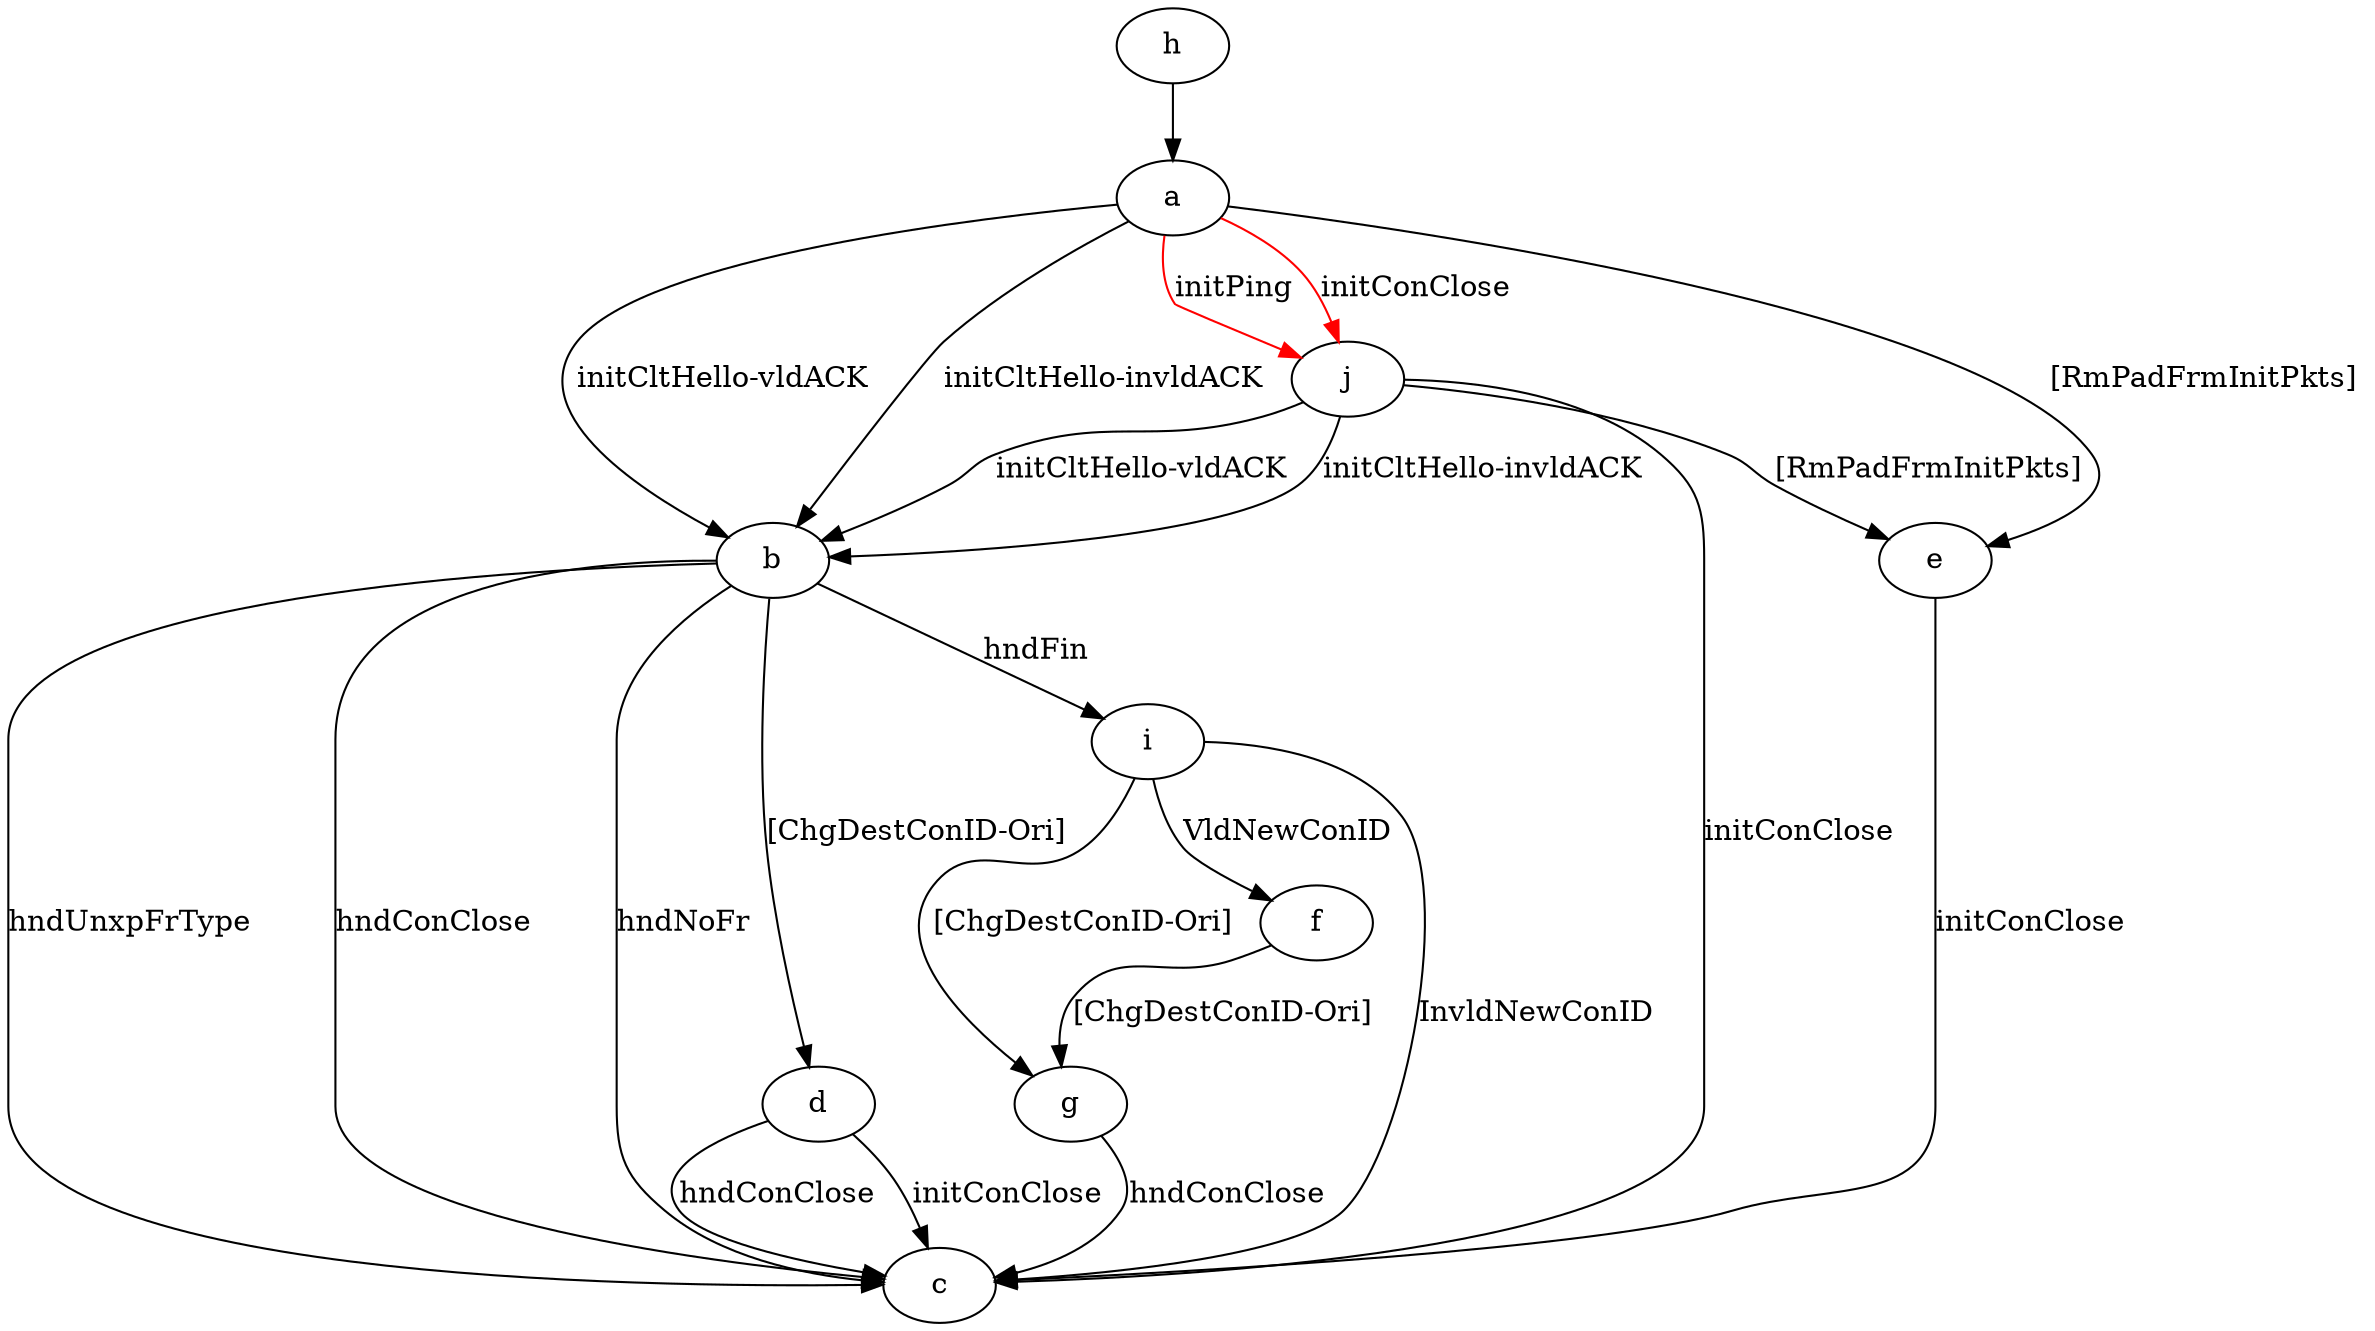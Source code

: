 digraph "" {
	a -> b	[key=0,
		label="initCltHello-vldACK "];
	a -> b	[key=1,
		label="initCltHello-invldACK "];
	a -> e	[key=0,
		label="[RmPadFrmInitPkts] "];
	a -> j	[key=0,
		color=red,
		label="initPing "];
	a -> j	[key=1,
		color=red,
		label="initConClose "];
	b -> c	[key=0,
		label="hndConClose "];
	b -> c	[key=1,
		label="hndNoFr "];
	b -> c	[key=2,
		label="hndUnxpFrType "];
	b -> d	[key=0,
		label="[ChgDestConID-Ori] "];
	b -> i	[key=0,
		label="hndFin "];
	d -> c	[key=0,
		label="initConClose "];
	d -> c	[key=1,
		label="hndConClose "];
	e -> c	[key=0,
		label="initConClose "];
	f -> g	[key=0,
		label="[ChgDestConID-Ori] "];
	g -> c	[key=0,
		label="hndConClose "];
	h -> a	[key=0];
	i -> c	[key=0,
		label="InvldNewConID "];
	i -> f	[key=0,
		label="VldNewConID "];
	i -> g	[key=0,
		label="[ChgDestConID-Ori] "];
	j -> b	[key=0,
		label="initCltHello-vldACK "];
	j -> b	[key=1,
		label="initCltHello-invldACK "];
	j -> c	[key=0,
		label="initConClose "];
	j -> e	[key=0,
		label="[RmPadFrmInitPkts] "];
}
